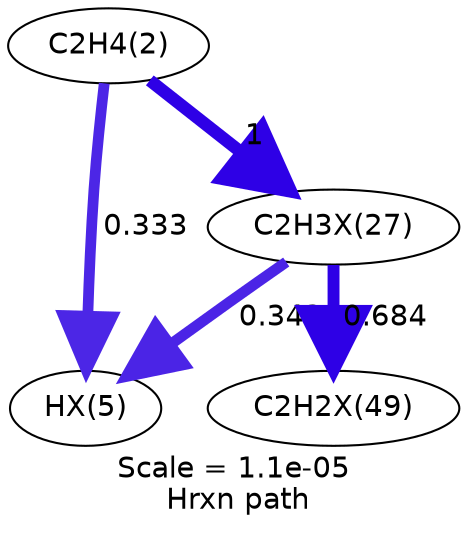 digraph reaction_paths {
center=1;
s5 -> s12[fontname="Helvetica", style="setlinewidth(5.17)", arrowsize=2.59, color="0.7, 0.833, 0.9"
, label=" 0.333"];
s5 -> s13[fontname="Helvetica", style="setlinewidth(6)", arrowsize=3, color="0.7, 1.5, 0.9"
, label=" 1"];
s13 -> s12[fontname="Helvetica", style="setlinewidth(5.19)", arrowsize=2.59, color="0.7, 0.842, 0.9"
, label=" 0.342"];
s13 -> s17[fontname="Helvetica", style="setlinewidth(5.71)", arrowsize=2.86, color="0.7, 1.18, 0.9"
, label=" 0.684"];
s5 [ fontname="Helvetica", label="C2H4(2)"];
s12 [ fontname="Helvetica", label="HX(5)"];
s13 [ fontname="Helvetica", label="C2H3X(27)"];
s17 [ fontname="Helvetica", label="C2H2X(49)"];
 label = "Scale = 1.1e-05\l Hrxn path";
 fontname = "Helvetica";
}

